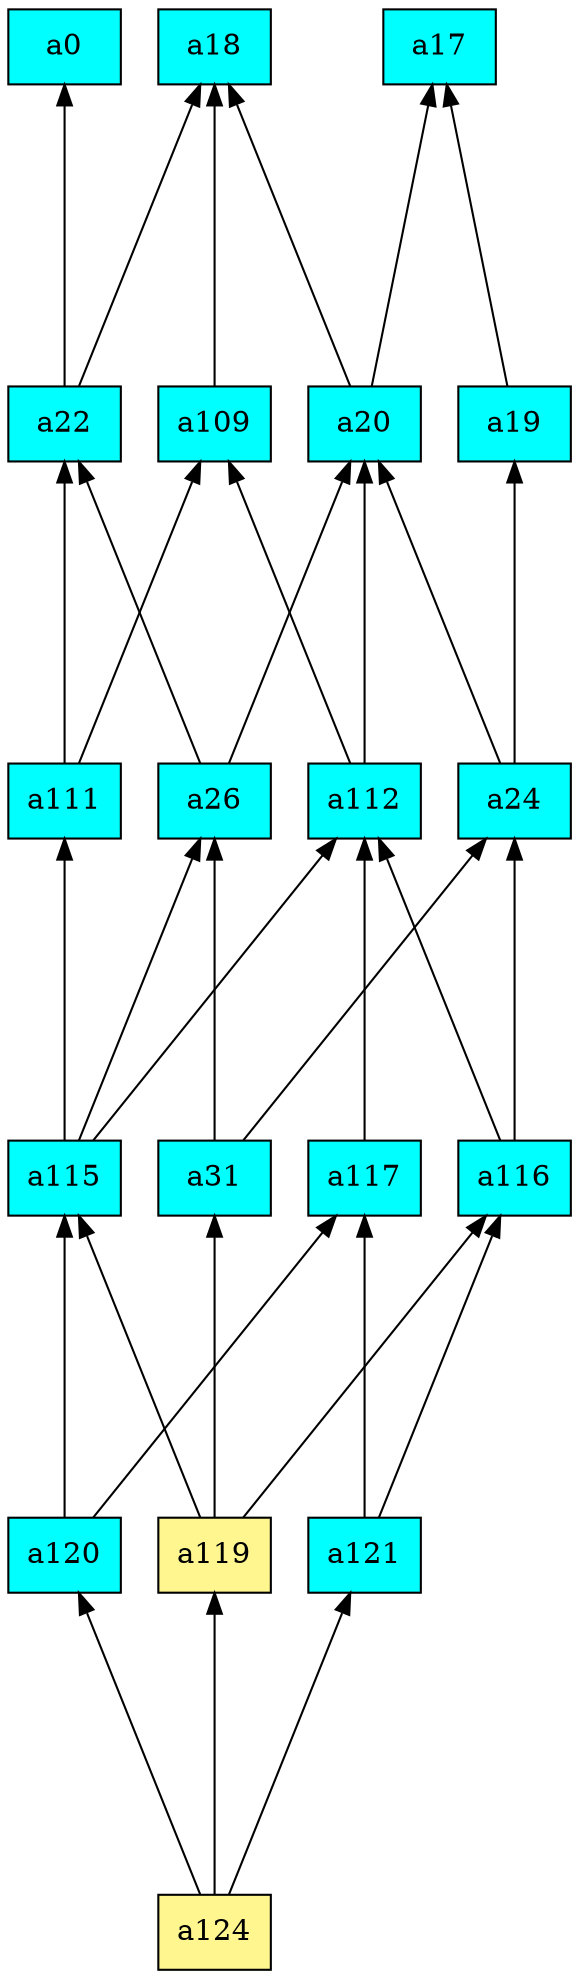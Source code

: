 digraph G {
rankdir=BT;ranksep="2.0";
"a120" [shape=record,fillcolor=cyan,style=filled,label="{a120}"];
"a119" [shape=record,fillcolor=khaki1,style=filled,label="{a119}"];
"a17" [shape=record,fillcolor=cyan,style=filled,label="{a17}"];
"a109" [shape=record,fillcolor=cyan,style=filled,label="{a109}"];
"a24" [shape=record,fillcolor=cyan,style=filled,label="{a24}"];
"a124" [shape=record,fillcolor=khaki1,style=filled,label="{a124}"];
"a18" [shape=record,fillcolor=cyan,style=filled,label="{a18}"];
"a115" [shape=record,fillcolor=cyan,style=filled,label="{a115}"];
"a112" [shape=record,fillcolor=cyan,style=filled,label="{a112}"];
"a31" [shape=record,fillcolor=cyan,style=filled,label="{a31}"];
"a121" [shape=record,fillcolor=cyan,style=filled,label="{a121}"];
"a22" [shape=record,fillcolor=cyan,style=filled,label="{a22}"];
"a20" [shape=record,fillcolor=cyan,style=filled,label="{a20}"];
"a26" [shape=record,fillcolor=cyan,style=filled,label="{a26}"];
"a19" [shape=record,fillcolor=cyan,style=filled,label="{a19}"];
"a117" [shape=record,fillcolor=cyan,style=filled,label="{a117}"];
"a0" [shape=record,fillcolor=cyan,style=filled,label="{a0}"];
"a111" [shape=record,fillcolor=cyan,style=filled,label="{a111}"];
"a116" [shape=record,fillcolor=cyan,style=filled,label="{a116}"];
"a120" -> "a117"
"a120" -> "a115"
"a119" -> "a115"
"a119" -> "a31"
"a119" -> "a116"
"a109" -> "a18"
"a24" -> "a19"
"a24" -> "a20"
"a124" -> "a120"
"a124" -> "a119"
"a124" -> "a121"
"a115" -> "a26"
"a115" -> "a112"
"a115" -> "a111"
"a112" -> "a109"
"a112" -> "a20"
"a31" -> "a26"
"a31" -> "a24"
"a121" -> "a117"
"a121" -> "a116"
"a22" -> "a0"
"a22" -> "a18"
"a20" -> "a18"
"a20" -> "a17"
"a26" -> "a20"
"a26" -> "a22"
"a19" -> "a17"
"a117" -> "a112"
"a111" -> "a109"
"a111" -> "a22"
"a116" -> "a24"
"a116" -> "a112"
}